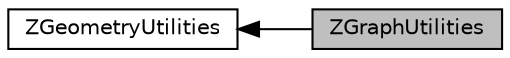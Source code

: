digraph "ZGraphUtilities"
{
  edge [fontname="Helvetica",fontsize="10",labelfontname="Helvetica",labelfontsize="10"];
  node [fontname="Helvetica",fontsize="10",shape=record];
  rankdir=LR;
  Node0 [label="ZGraphUtilities",height=0.2,width=0.4,color="black", fillcolor="grey75", style="filled", fontcolor="black"];
  Node1 [label="ZGeometryUtilities",height=0.2,width=0.4,color="black", fillcolor="white", style="filled",URL="$group__z_geometry_utilities.html",tooltip="Collection of utility methods for graphs, meshes and scalarfields. "];
  Node1->Node0 [shape=plaintext, dir="back", style="solid"];
}
